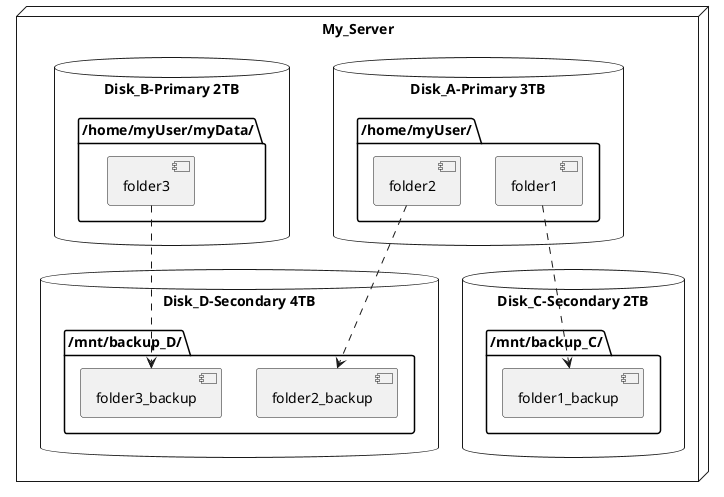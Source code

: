 
@startuml fourDisk-scenario

node My_Server {
    database "Disk_A-Primary 3TB" {
        folder "/home/myUser/" { 
        [folder1]
        [folder2]
        }
  
    }
    database "Disk_B-Primary 2TB" {
        folder "/home/myUser/myData/" { 
        [folder3]
        }
  
    }
    database "Disk_C-Secondary 2TB" {
        folder "/mnt/backup_C/" {
            [folder1_backup]
        }
    }
    database "Disk_D-Secondary 4TB" {
        folder "/mnt/backup_D/" {
            [folder2_backup]
            [folder3_backup]
        }
    }
}
folder1 ..> folder1_backup
folder2 ..> folder2_backup
folder3 ..> folder3_backup

@enduml

